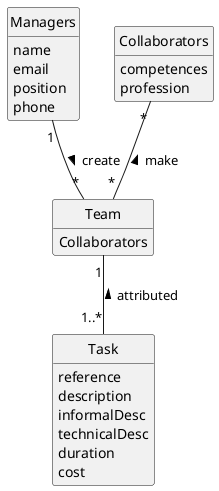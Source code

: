 @startuml
skinparam monochrome true
skinparam packageStyle rectangle
skinparam shadowing false

'left to right direction

skinparam classAttributeIconSize 0

hide circle
hide methods

'title Domain Model

'class Platform {
'  -description
'}


class Team{
    Collaborators
}

class Managers{
    name
    email
    position
    phone
}
class Collaborators{
    competences
    profession
}
class Task {
    reference
    description
    informalDesc
    technicalDesc
    duration
    cost
}

Managers "1" -- "*" Team : create >
Collaborators "*" -- "*" Team : make <
Team "1" -- "1..*" Task : attributed <


@enduml